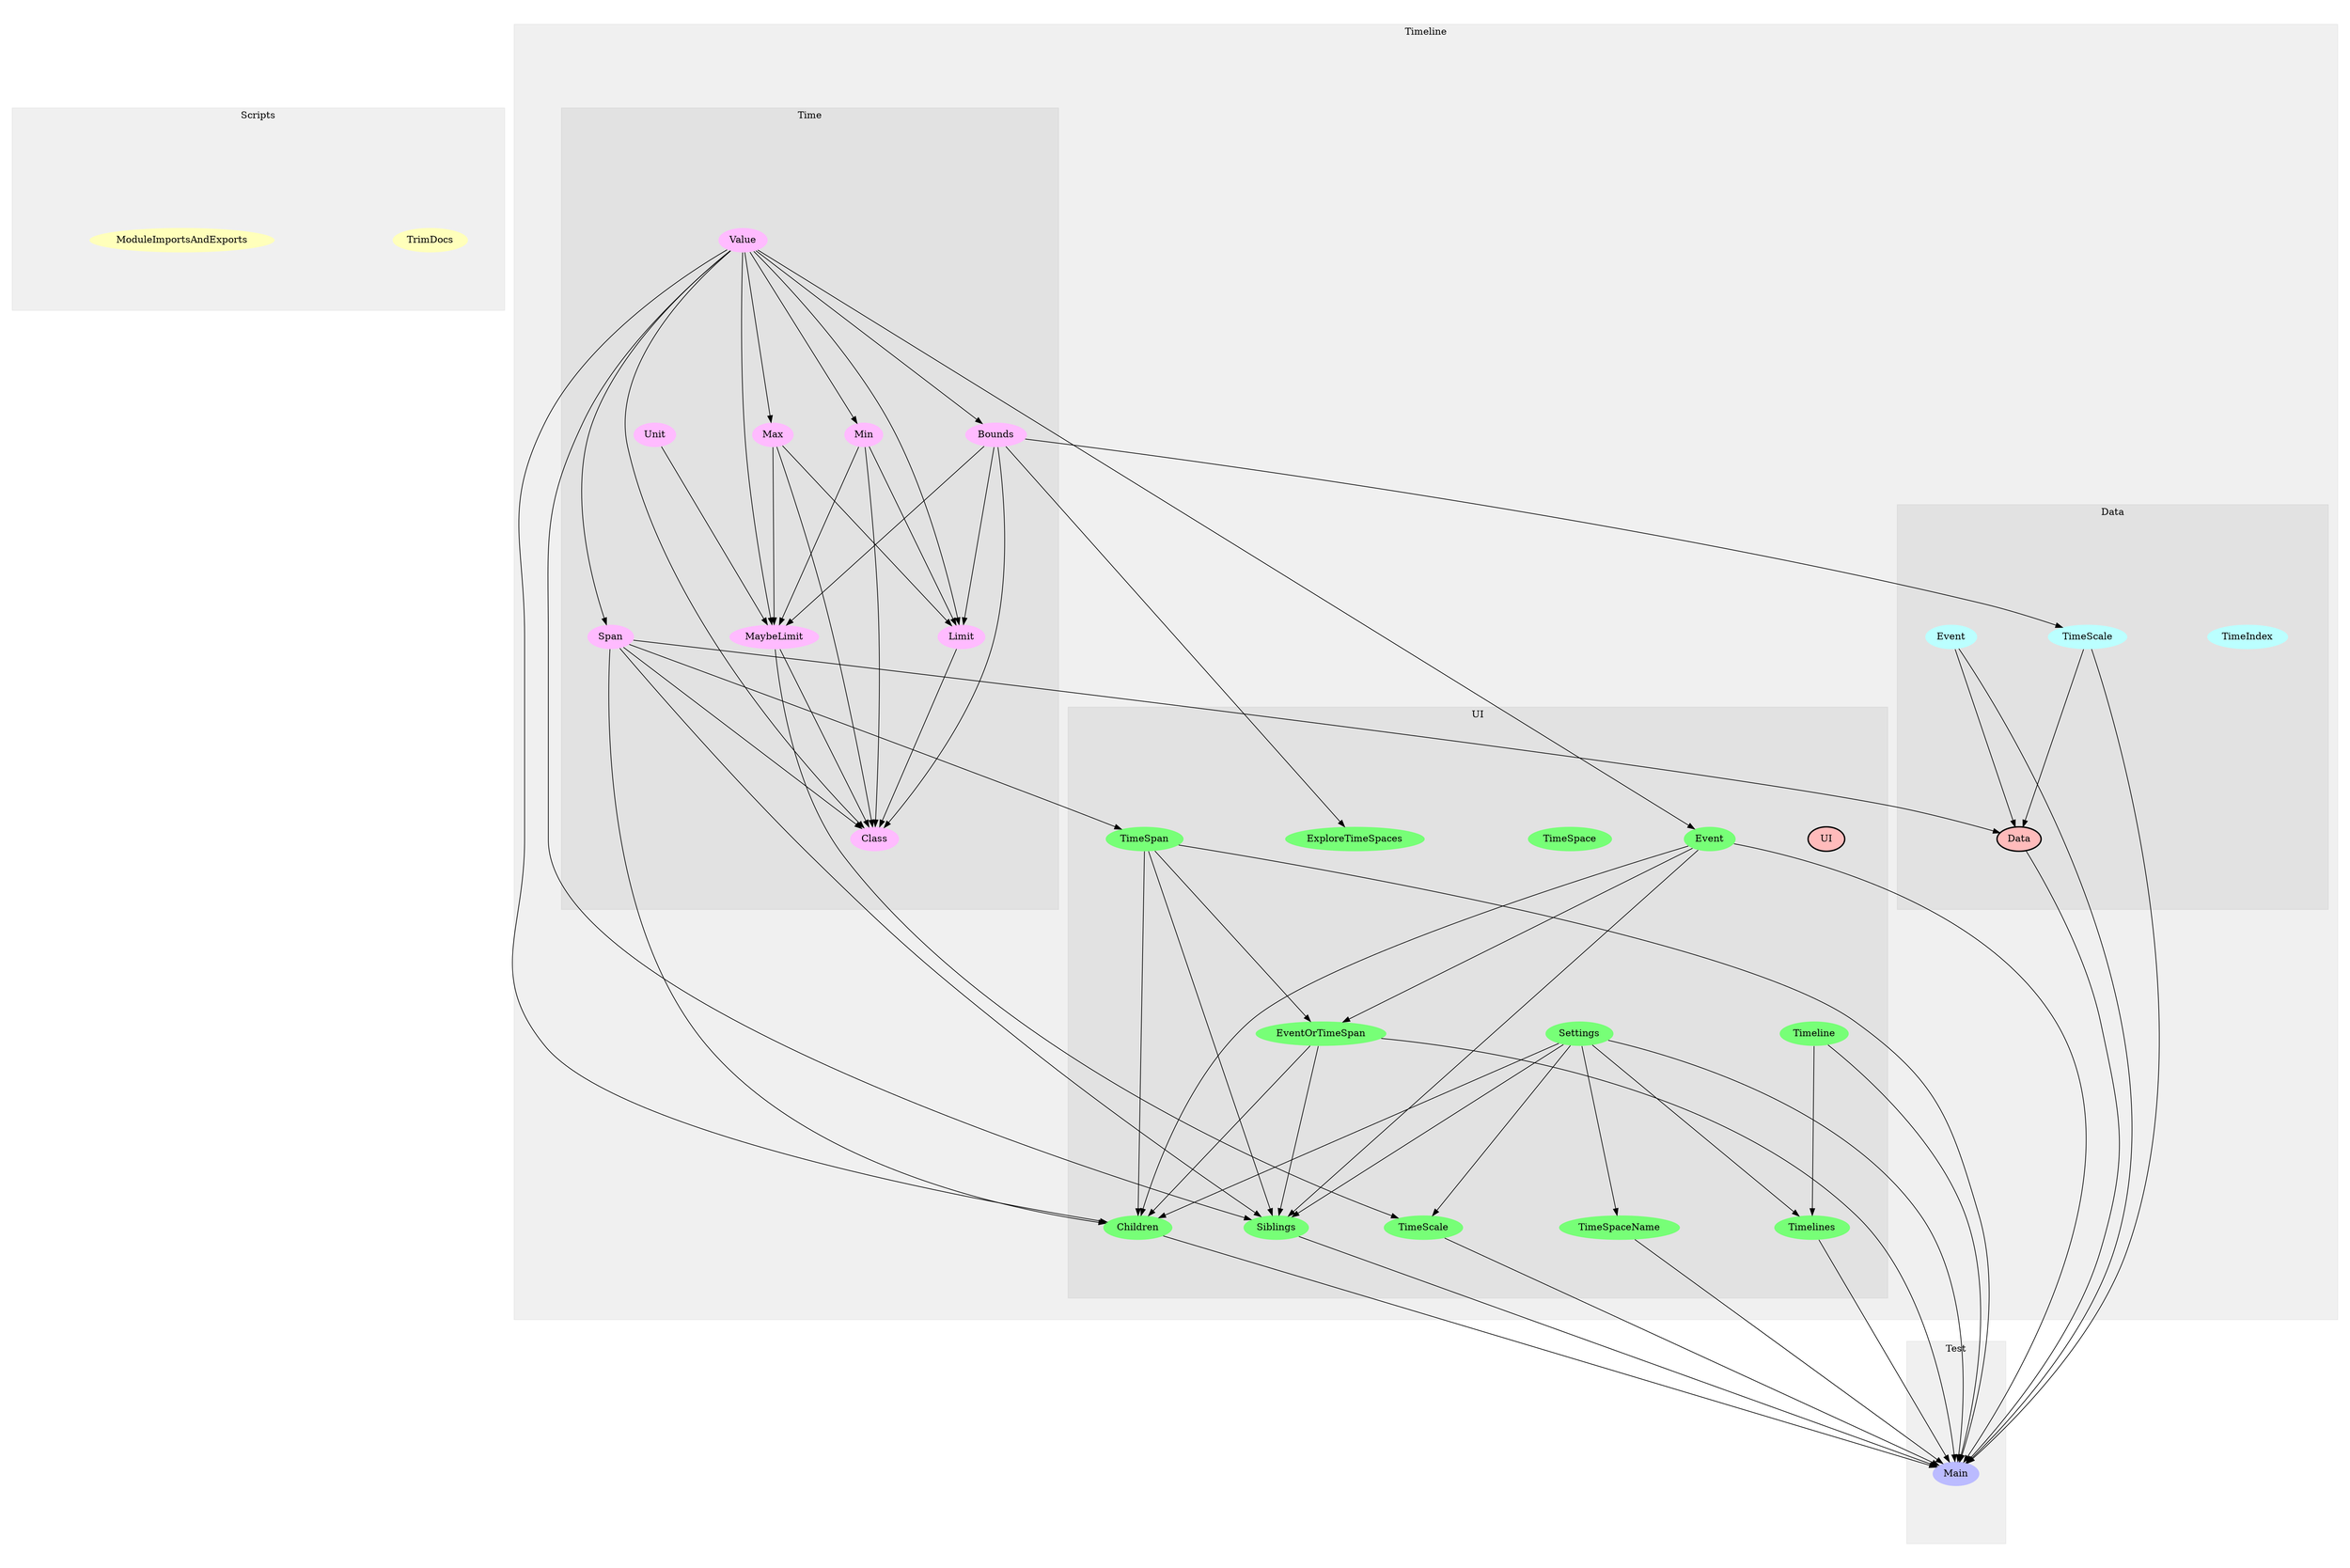 digraph Modules {
size="48,32";
ratio="fill";
subgraph cluster_0 {
label="Scripts";
color="#0000000F";
style="filled";
u17[label="TrimDocs",style="filled",fillcolor="#ffffbb",penwidth="0"];
u18[label="ModuleImportsAndExports",style="filled",fillcolor="#ffffbb",penwidth="0"];

}
subgraph cluster_1 {
label="Test";
color="#0000000F";
style="filled";
u28[label="Main",style="filled",fillcolor="#bbbbff",penwidth="0"];

}
subgraph cluster_2 {
label="Timeline";
color="#0000000F";
style="filled";
subgraph cluster_3 {
label="Data";
color="#0000000F";
style="filled";
u3[label="Data",style="filled,bold",fillcolor="#ffbbbb"];
u0[label="TimeIndex",style="filled",fillcolor="#bbffff",penwidth="0"];
u1[label="Event",style="filled",fillcolor="#bbffff",penwidth="0"];
u2[label="TimeScale",style="filled",fillcolor="#bbffff",penwidth="0"];

}
subgraph cluster_4 {
label="Time";
color="#0000000F";
style="filled";
u19[label="Unit",style="filled",fillcolor="#ffbbff",penwidth="0"];
u20[label="Span",style="filled",fillcolor="#ffbbff",penwidth="0"];
u21[label="MaybeLimit",style="filled",fillcolor="#ffbbff",penwidth="0"];
u22[label="Class",style="filled",fillcolor="#ffbbff",penwidth="0"];
u23[label="Value",style="filled",fillcolor="#ffbbff",penwidth="0"];
u24[label="Bounds",style="filled",fillcolor="#ffbbff",penwidth="0"];
u25[label="Limit",style="filled",fillcolor="#ffbbff",penwidth="0"];
u26[label="Max",style="filled",fillcolor="#ffbbff",penwidth="0"];
u27[label="Min",style="filled",fillcolor="#ffbbff",penwidth="0"];

}
subgraph cluster_5 {
label="UI";
color="#0000000F";
style="filled";
u4[label="UI",style="filled,bold",fillcolor="#ffbbbb"];
u5[label="EventOrTimeSpan",style="filled",fillcolor="#77ff77",penwidth="0"];
u6[label="ExploreTimeSpaces",style="filled",fillcolor="#77ff77",penwidth="0"];
u7[label="Settings",style="filled",fillcolor="#77ff77",penwidth="0"];
u8[label="Timeline",style="filled",fillcolor="#77ff77",penwidth="0"];
u9[label="TimeSpace",style="filled",fillcolor="#77ff77",penwidth="0"];
u10[label="TimeSpan",style="filled",fillcolor="#77ff77",penwidth="0"];
u11[label="Event",style="filled",fillcolor="#77ff77",penwidth="0"];
u12[label="Children",style="filled",fillcolor="#77ff77",penwidth="0"];
u13[label="TimeScale",style="filled",fillcolor="#77ff77",penwidth="0"];
u14[label="Siblings",style="filled",fillcolor="#77ff77",penwidth="0"];
u15[label="Timelines",style="filled",fillcolor="#77ff77",penwidth="0"];
u16[label="TimeSpaceName",style="filled",fillcolor="#77ff77",penwidth="0"];

}

}
u24 -> u2;
u1 -> u3;
u2 -> u3;
u20 -> u3;
u10 -> u5;
u11 -> u5;
u24 -> u6;
u20 -> u10;
u23 -> u11;
u5 -> u12;
u7 -> u12;
u10 -> u12;
u11 -> u12;
u20 -> u12;
u23 -> u12;
u7 -> u13;
u21 -> u13;
u5 -> u14;
u7 -> u14;
u10 -> u14;
u11 -> u14;
u20 -> u14;
u23 -> u14;
u7 -> u15;
u8 -> u15;
u7 -> u16;
u23 -> u20;
u19 -> u21;
u23 -> u21;
u24 -> u21;
u26 -> u21;
u27 -> u21;
u20 -> u22;
u21 -> u22;
u23 -> u22;
u24 -> u22;
u25 -> u22;
u26 -> u22;
u27 -> u22;
u23 -> u24;
u23 -> u25;
u24 -> u25;
u26 -> u25;
u27 -> u25;
u23 -> u26;
u23 -> u27;
u1 -> u28;
u2 -> u28;
u3 -> u28;
u5 -> u28;
u7 -> u28;
u8 -> u28;
u10 -> u28;
u11 -> u28;
u12 -> u28;
u13 -> u28;
u14 -> u28;
u15 -> u28;
u16 -> u28;

}
